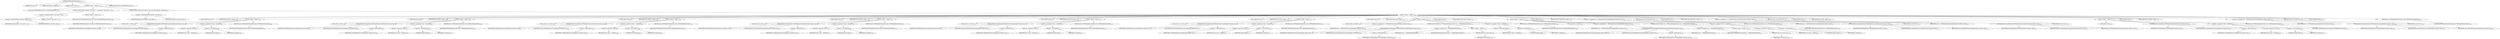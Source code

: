 digraph "TIFFReadDirEntryDouble" {  
"80428" [label = <(METHOD,TIFFReadDirEntryDouble)<SUB>1073</SUB>> ]
"80429" [label = <(PARAM,TIFF *tif)<SUB>1074</SUB>> ]
"80430" [label = <(PARAM,TIFFDirEntry *direntry)<SUB>1074</SUB>> ]
"80431" [label = <(PARAM,double *value)<SUB>1074</SUB>> ]
"80432" [label = <(BLOCK,&lt;empty&gt;,&lt;empty&gt;)<SUB>1075</SUB>> ]
"80433" [label = <(LOCAL,enum TIFFReadDirEntryErr err: TIFFReadDirEntryErr)<SUB>1076</SUB>> ]
"80434" [label = <(CONTROL_STRUCTURE,if (direntry-&gt;tdir_count != 1),if (direntry-&gt;tdir_count != 1))<SUB>1077</SUB>> ]
"80435" [label = <(&lt;operator&gt;.notEquals,direntry-&gt;tdir_count != 1)<SUB>1077</SUB>> ]
"80436" [label = <(&lt;operator&gt;.indirectFieldAccess,direntry-&gt;tdir_count)<SUB>1077</SUB>> ]
"80437" [label = <(IDENTIFIER,direntry,direntry-&gt;tdir_count != 1)<SUB>1077</SUB>> ]
"80438" [label = <(FIELD_IDENTIFIER,tdir_count,tdir_count)<SUB>1077</SUB>> ]
"80439" [label = <(LITERAL,1,direntry-&gt;tdir_count != 1)<SUB>1077</SUB>> ]
"80440" [label = <(BLOCK,&lt;empty&gt;,&lt;empty&gt;)<SUB>1078</SUB>> ]
"80441" [label = <(RETURN,return (TIFFReadDirEntryErrCount);,return (TIFFReadDirEntryErrCount);)<SUB>1078</SUB>> ]
"80442" [label = <(IDENTIFIER,TIFFReadDirEntryErrCount,return (TIFFReadDirEntryErrCount);)<SUB>1078</SUB>> ]
"80443" [label = <(CONTROL_STRUCTURE,switch(direntry-&gt;tdir_type),switch(direntry-&gt;tdir_type))<SUB>1079</SUB>> ]
"80444" [label = <(&lt;operator&gt;.indirectFieldAccess,direntry-&gt;tdir_type)<SUB>1079</SUB>> ]
"80445" [label = <(IDENTIFIER,direntry,switch(direntry-&gt;tdir_type))<SUB>1079</SUB>> ]
"80446" [label = <(FIELD_IDENTIFIER,tdir_type,tdir_type)<SUB>1079</SUB>> ]
"80447" [label = <(BLOCK,&lt;empty&gt;,&lt;empty&gt;)<SUB>1080</SUB>> ]
"80448" [label = <(JUMP_TARGET,case)<SUB>1081</SUB>> ]
"80449" [label = <(IDENTIFIER,TIFF_BYTE,&lt;empty&gt;)<SUB>1081</SUB>> ]
"80450" [label = <(BLOCK,&lt;empty&gt;,&lt;empty&gt;)<SUB>1082</SUB>> ]
"80451" [label = <(LOCAL,uint8_t m: uint8_t)<SUB>1083</SUB>> ]
"80452" [label = <(TIFFReadDirEntryCheckedByte,TIFFReadDirEntryCheckedByte(tif, direntry, &amp;m))<SUB>1084</SUB>> ]
"80453" [label = <(IDENTIFIER,tif,TIFFReadDirEntryCheckedByte(tif, direntry, &amp;m))<SUB>1084</SUB>> ]
"80454" [label = <(IDENTIFIER,direntry,TIFFReadDirEntryCheckedByte(tif, direntry, &amp;m))<SUB>1084</SUB>> ]
"80455" [label = <(&lt;operator&gt;.addressOf,&amp;m)<SUB>1084</SUB>> ]
"80456" [label = <(IDENTIFIER,m,TIFFReadDirEntryCheckedByte(tif, direntry, &amp;m))<SUB>1084</SUB>> ]
"80457" [label = <(&lt;operator&gt;.assignment,*value = (double)m)<SUB>1085</SUB>> ]
"80458" [label = <(&lt;operator&gt;.indirection,*value)<SUB>1085</SUB>> ]
"80459" [label = <(IDENTIFIER,value,*value = (double)m)<SUB>1085</SUB>> ]
"80460" [label = <(&lt;operator&gt;.cast,(double)m)<SUB>1085</SUB>> ]
"80461" [label = <(UNKNOWN,double,double)<SUB>1085</SUB>> ]
"80462" [label = <(IDENTIFIER,m,(double)m)<SUB>1085</SUB>> ]
"80463" [label = <(RETURN,return (TIFFReadDirEntryErrOk);,return (TIFFReadDirEntryErrOk);)<SUB>1086</SUB>> ]
"80464" [label = <(IDENTIFIER,TIFFReadDirEntryErrOk,return (TIFFReadDirEntryErrOk);)<SUB>1086</SUB>> ]
"80465" [label = <(JUMP_TARGET,case)<SUB>1088</SUB>> ]
"80466" [label = <(IDENTIFIER,TIFF_SBYTE,&lt;empty&gt;)<SUB>1088</SUB>> ]
"80467" [label = <(BLOCK,&lt;empty&gt;,&lt;empty&gt;)<SUB>1089</SUB>> ]
"80468" [label = <(LOCAL,int8_t m: int8_t)<SUB>1090</SUB>> ]
"80469" [label = <(TIFFReadDirEntryCheckedSbyte,TIFFReadDirEntryCheckedSbyte(tif, direntry, &amp;m))<SUB>1091</SUB>> ]
"80470" [label = <(IDENTIFIER,tif,TIFFReadDirEntryCheckedSbyte(tif, direntry, &amp;m))<SUB>1091</SUB>> ]
"80471" [label = <(IDENTIFIER,direntry,TIFFReadDirEntryCheckedSbyte(tif, direntry, &amp;m))<SUB>1091</SUB>> ]
"80472" [label = <(&lt;operator&gt;.addressOf,&amp;m)<SUB>1091</SUB>> ]
"80473" [label = <(IDENTIFIER,m,TIFFReadDirEntryCheckedSbyte(tif, direntry, &amp;m))<SUB>1091</SUB>> ]
"80474" [label = <(&lt;operator&gt;.assignment,*value = (double)m)<SUB>1092</SUB>> ]
"80475" [label = <(&lt;operator&gt;.indirection,*value)<SUB>1092</SUB>> ]
"80476" [label = <(IDENTIFIER,value,*value = (double)m)<SUB>1092</SUB>> ]
"80477" [label = <(&lt;operator&gt;.cast,(double)m)<SUB>1092</SUB>> ]
"80478" [label = <(UNKNOWN,double,double)<SUB>1092</SUB>> ]
"80479" [label = <(IDENTIFIER,m,(double)m)<SUB>1092</SUB>> ]
"80480" [label = <(RETURN,return (TIFFReadDirEntryErrOk);,return (TIFFReadDirEntryErrOk);)<SUB>1093</SUB>> ]
"80481" [label = <(IDENTIFIER,TIFFReadDirEntryErrOk,return (TIFFReadDirEntryErrOk);)<SUB>1093</SUB>> ]
"80482" [label = <(JUMP_TARGET,case)<SUB>1095</SUB>> ]
"80483" [label = <(IDENTIFIER,TIFF_SHORT,&lt;empty&gt;)<SUB>1095</SUB>> ]
"80484" [label = <(BLOCK,&lt;empty&gt;,&lt;empty&gt;)<SUB>1096</SUB>> ]
"80485" [label = <(LOCAL,uint16_t m: uint16_t)<SUB>1097</SUB>> ]
"80486" [label = <(TIFFReadDirEntryCheckedShort,TIFFReadDirEntryCheckedShort(tif, direntry, &amp;m))<SUB>1098</SUB>> ]
"80487" [label = <(IDENTIFIER,tif,TIFFReadDirEntryCheckedShort(tif, direntry, &amp;m))<SUB>1098</SUB>> ]
"80488" [label = <(IDENTIFIER,direntry,TIFFReadDirEntryCheckedShort(tif, direntry, &amp;m))<SUB>1098</SUB>> ]
"80489" [label = <(&lt;operator&gt;.addressOf,&amp;m)<SUB>1098</SUB>> ]
"80490" [label = <(IDENTIFIER,m,TIFFReadDirEntryCheckedShort(tif, direntry, &amp;m))<SUB>1098</SUB>> ]
"80491" [label = <(&lt;operator&gt;.assignment,*value = (double)m)<SUB>1099</SUB>> ]
"80492" [label = <(&lt;operator&gt;.indirection,*value)<SUB>1099</SUB>> ]
"80493" [label = <(IDENTIFIER,value,*value = (double)m)<SUB>1099</SUB>> ]
"80494" [label = <(&lt;operator&gt;.cast,(double)m)<SUB>1099</SUB>> ]
"80495" [label = <(UNKNOWN,double,double)<SUB>1099</SUB>> ]
"80496" [label = <(IDENTIFIER,m,(double)m)<SUB>1099</SUB>> ]
"80497" [label = <(RETURN,return (TIFFReadDirEntryErrOk);,return (TIFFReadDirEntryErrOk);)<SUB>1100</SUB>> ]
"80498" [label = <(IDENTIFIER,TIFFReadDirEntryErrOk,return (TIFFReadDirEntryErrOk);)<SUB>1100</SUB>> ]
"80499" [label = <(JUMP_TARGET,case)<SUB>1102</SUB>> ]
"80500" [label = <(IDENTIFIER,TIFF_SSHORT,&lt;empty&gt;)<SUB>1102</SUB>> ]
"80501" [label = <(BLOCK,&lt;empty&gt;,&lt;empty&gt;)<SUB>1103</SUB>> ]
"80502" [label = <(LOCAL,int16_t m: int16_t)<SUB>1104</SUB>> ]
"80503" [label = <(TIFFReadDirEntryCheckedSshort,TIFFReadDirEntryCheckedSshort(tif, direntry, &amp;m))<SUB>1105</SUB>> ]
"80504" [label = <(IDENTIFIER,tif,TIFFReadDirEntryCheckedSshort(tif, direntry, &amp;m))<SUB>1105</SUB>> ]
"80505" [label = <(IDENTIFIER,direntry,TIFFReadDirEntryCheckedSshort(tif, direntry, &amp;m))<SUB>1105</SUB>> ]
"80506" [label = <(&lt;operator&gt;.addressOf,&amp;m)<SUB>1105</SUB>> ]
"80507" [label = <(IDENTIFIER,m,TIFFReadDirEntryCheckedSshort(tif, direntry, &amp;m))<SUB>1105</SUB>> ]
"80508" [label = <(&lt;operator&gt;.assignment,*value = (double)m)<SUB>1106</SUB>> ]
"80509" [label = <(&lt;operator&gt;.indirection,*value)<SUB>1106</SUB>> ]
"80510" [label = <(IDENTIFIER,value,*value = (double)m)<SUB>1106</SUB>> ]
"80511" [label = <(&lt;operator&gt;.cast,(double)m)<SUB>1106</SUB>> ]
"80512" [label = <(UNKNOWN,double,double)<SUB>1106</SUB>> ]
"80513" [label = <(IDENTIFIER,m,(double)m)<SUB>1106</SUB>> ]
"80514" [label = <(RETURN,return (TIFFReadDirEntryErrOk);,return (TIFFReadDirEntryErrOk);)<SUB>1107</SUB>> ]
"80515" [label = <(IDENTIFIER,TIFFReadDirEntryErrOk,return (TIFFReadDirEntryErrOk);)<SUB>1107</SUB>> ]
"80516" [label = <(JUMP_TARGET,case)<SUB>1109</SUB>> ]
"80517" [label = <(IDENTIFIER,TIFF_LONG,&lt;empty&gt;)<SUB>1109</SUB>> ]
"80518" [label = <(BLOCK,&lt;empty&gt;,&lt;empty&gt;)<SUB>1110</SUB>> ]
"80519" [label = <(LOCAL,uint32_t m: uint32_t)<SUB>1111</SUB>> ]
"80520" [label = <(TIFFReadDirEntryCheckedLong,TIFFReadDirEntryCheckedLong(tif, direntry, &amp;m))<SUB>1112</SUB>> ]
"80521" [label = <(IDENTIFIER,tif,TIFFReadDirEntryCheckedLong(tif, direntry, &amp;m))<SUB>1112</SUB>> ]
"80522" [label = <(IDENTIFIER,direntry,TIFFReadDirEntryCheckedLong(tif, direntry, &amp;m))<SUB>1112</SUB>> ]
"80523" [label = <(&lt;operator&gt;.addressOf,&amp;m)<SUB>1112</SUB>> ]
"80524" [label = <(IDENTIFIER,m,TIFFReadDirEntryCheckedLong(tif, direntry, &amp;m))<SUB>1112</SUB>> ]
"80525" [label = <(&lt;operator&gt;.assignment,*value = (double)m)<SUB>1113</SUB>> ]
"80526" [label = <(&lt;operator&gt;.indirection,*value)<SUB>1113</SUB>> ]
"80527" [label = <(IDENTIFIER,value,*value = (double)m)<SUB>1113</SUB>> ]
"80528" [label = <(&lt;operator&gt;.cast,(double)m)<SUB>1113</SUB>> ]
"80529" [label = <(UNKNOWN,double,double)<SUB>1113</SUB>> ]
"80530" [label = <(IDENTIFIER,m,(double)m)<SUB>1113</SUB>> ]
"80531" [label = <(RETURN,return (TIFFReadDirEntryErrOk);,return (TIFFReadDirEntryErrOk);)<SUB>1114</SUB>> ]
"80532" [label = <(IDENTIFIER,TIFFReadDirEntryErrOk,return (TIFFReadDirEntryErrOk);)<SUB>1114</SUB>> ]
"80533" [label = <(JUMP_TARGET,case)<SUB>1116</SUB>> ]
"80534" [label = <(IDENTIFIER,TIFF_SLONG,&lt;empty&gt;)<SUB>1116</SUB>> ]
"80535" [label = <(BLOCK,&lt;empty&gt;,&lt;empty&gt;)<SUB>1117</SUB>> ]
"80536" [label = <(LOCAL,int32_t m: int32_t)<SUB>1118</SUB>> ]
"80537" [label = <(TIFFReadDirEntryCheckedSlong,TIFFReadDirEntryCheckedSlong(tif, direntry, &amp;m))<SUB>1119</SUB>> ]
"80538" [label = <(IDENTIFIER,tif,TIFFReadDirEntryCheckedSlong(tif, direntry, &amp;m))<SUB>1119</SUB>> ]
"80539" [label = <(IDENTIFIER,direntry,TIFFReadDirEntryCheckedSlong(tif, direntry, &amp;m))<SUB>1119</SUB>> ]
"80540" [label = <(&lt;operator&gt;.addressOf,&amp;m)<SUB>1119</SUB>> ]
"80541" [label = <(IDENTIFIER,m,TIFFReadDirEntryCheckedSlong(tif, direntry, &amp;m))<SUB>1119</SUB>> ]
"80542" [label = <(&lt;operator&gt;.assignment,*value = (double)m)<SUB>1120</SUB>> ]
"80543" [label = <(&lt;operator&gt;.indirection,*value)<SUB>1120</SUB>> ]
"80544" [label = <(IDENTIFIER,value,*value = (double)m)<SUB>1120</SUB>> ]
"80545" [label = <(&lt;operator&gt;.cast,(double)m)<SUB>1120</SUB>> ]
"80546" [label = <(UNKNOWN,double,double)<SUB>1120</SUB>> ]
"80547" [label = <(IDENTIFIER,m,(double)m)<SUB>1120</SUB>> ]
"80548" [label = <(RETURN,return (TIFFReadDirEntryErrOk);,return (TIFFReadDirEntryErrOk);)<SUB>1121</SUB>> ]
"80549" [label = <(IDENTIFIER,TIFFReadDirEntryErrOk,return (TIFFReadDirEntryErrOk);)<SUB>1121</SUB>> ]
"80550" [label = <(JUMP_TARGET,case)<SUB>1123</SUB>> ]
"80551" [label = <(IDENTIFIER,TIFF_LONG8,&lt;empty&gt;)<SUB>1123</SUB>> ]
"80552" [label = <(BLOCK,&lt;empty&gt;,&lt;empty&gt;)<SUB>1124</SUB>> ]
"80553" [label = <(LOCAL,uint64_t m: uint64_t)<SUB>1125</SUB>> ]
"80554" [label = <(&lt;operator&gt;.assignment,err = TIFFReadDirEntryCheckedLong8(tif, direntry, &amp;m))<SUB>1126</SUB>> ]
"80555" [label = <(IDENTIFIER,err,err = TIFFReadDirEntryCheckedLong8(tif, direntry, &amp;m))<SUB>1126</SUB>> ]
"80556" [label = <(TIFFReadDirEntryCheckedLong8,TIFFReadDirEntryCheckedLong8(tif, direntry, &amp;m))<SUB>1126</SUB>> ]
"80557" [label = <(IDENTIFIER,tif,TIFFReadDirEntryCheckedLong8(tif, direntry, &amp;m))<SUB>1126</SUB>> ]
"80558" [label = <(IDENTIFIER,direntry,TIFFReadDirEntryCheckedLong8(tif, direntry, &amp;m))<SUB>1126</SUB>> ]
"80559" [label = <(&lt;operator&gt;.addressOf,&amp;m)<SUB>1126</SUB>> ]
"80560" [label = <(IDENTIFIER,m,TIFFReadDirEntryCheckedLong8(tif, direntry, &amp;m))<SUB>1126</SUB>> ]
"80561" [label = <(CONTROL_STRUCTURE,if (err != TIFFReadDirEntryErrOk),if (err != TIFFReadDirEntryErrOk))<SUB>1127</SUB>> ]
"80562" [label = <(&lt;operator&gt;.notEquals,err != TIFFReadDirEntryErrOk)<SUB>1127</SUB>> ]
"80563" [label = <(IDENTIFIER,err,err != TIFFReadDirEntryErrOk)<SUB>1127</SUB>> ]
"80564" [label = <(IDENTIFIER,TIFFReadDirEntryErrOk,err != TIFFReadDirEntryErrOk)<SUB>1127</SUB>> ]
"80565" [label = <(BLOCK,&lt;empty&gt;,&lt;empty&gt;)<SUB>1128</SUB>> ]
"80566" [label = <(RETURN,return (err);,return (err);)<SUB>1128</SUB>> ]
"80567" [label = <(IDENTIFIER,err,return (err);)<SUB>1128</SUB>> ]
"80568" [label = <(&lt;operator&gt;.assignment,*value = (double)m)<SUB>1137</SUB>> ]
"80569" [label = <(&lt;operator&gt;.indirection,*value)<SUB>1137</SUB>> ]
"80570" [label = <(IDENTIFIER,value,*value = (double)m)<SUB>1137</SUB>> ]
"80571" [label = <(&lt;operator&gt;.cast,(double)m)<SUB>1137</SUB>> ]
"80572" [label = <(UNKNOWN,double,double)<SUB>1137</SUB>> ]
"80573" [label = <(IDENTIFIER,m,(double)m)<SUB>1137</SUB>> ]
"80574" [label = <(RETURN,return (TIFFReadDirEntryErrOk);,return (TIFFReadDirEntryErrOk);)<SUB>1139</SUB>> ]
"80575" [label = <(IDENTIFIER,TIFFReadDirEntryErrOk,return (TIFFReadDirEntryErrOk);)<SUB>1139</SUB>> ]
"80576" [label = <(JUMP_TARGET,case)<SUB>1141</SUB>> ]
"80577" [label = <(IDENTIFIER,TIFF_SLONG8,&lt;empty&gt;)<SUB>1141</SUB>> ]
"80578" [label = <(BLOCK,&lt;empty&gt;,&lt;empty&gt;)<SUB>1142</SUB>> ]
"80579" [label = <(LOCAL,int64_t m: int64_t)<SUB>1143</SUB>> ]
"80580" [label = <(&lt;operator&gt;.assignment,err = TIFFReadDirEntryCheckedSlong8(tif, direntry, &amp;m))<SUB>1144</SUB>> ]
"80581" [label = <(IDENTIFIER,err,err = TIFFReadDirEntryCheckedSlong8(tif, direntry, &amp;m))<SUB>1144</SUB>> ]
"80582" [label = <(TIFFReadDirEntryCheckedSlong8,TIFFReadDirEntryCheckedSlong8(tif, direntry, &amp;m))<SUB>1144</SUB>> ]
"80583" [label = <(IDENTIFIER,tif,TIFFReadDirEntryCheckedSlong8(tif, direntry, &amp;m))<SUB>1144</SUB>> ]
"80584" [label = <(IDENTIFIER,direntry,TIFFReadDirEntryCheckedSlong8(tif, direntry, &amp;m))<SUB>1144</SUB>> ]
"80585" [label = <(&lt;operator&gt;.addressOf,&amp;m)<SUB>1144</SUB>> ]
"80586" [label = <(IDENTIFIER,m,TIFFReadDirEntryCheckedSlong8(tif, direntry, &amp;m))<SUB>1144</SUB>> ]
"80587" [label = <(CONTROL_STRUCTURE,if (err != TIFFReadDirEntryErrOk),if (err != TIFFReadDirEntryErrOk))<SUB>1145</SUB>> ]
"80588" [label = <(&lt;operator&gt;.notEquals,err != TIFFReadDirEntryErrOk)<SUB>1145</SUB>> ]
"80589" [label = <(IDENTIFIER,err,err != TIFFReadDirEntryErrOk)<SUB>1145</SUB>> ]
"80590" [label = <(IDENTIFIER,TIFFReadDirEntryErrOk,err != TIFFReadDirEntryErrOk)<SUB>1145</SUB>> ]
"80591" [label = <(BLOCK,&lt;empty&gt;,&lt;empty&gt;)<SUB>1146</SUB>> ]
"80592" [label = <(RETURN,return (err);,return (err);)<SUB>1146</SUB>> ]
"80593" [label = <(IDENTIFIER,err,return (err);)<SUB>1146</SUB>> ]
"80594" [label = <(&lt;operator&gt;.assignment,*value = (double)m)<SUB>1147</SUB>> ]
"80595" [label = <(&lt;operator&gt;.indirection,*value)<SUB>1147</SUB>> ]
"80596" [label = <(IDENTIFIER,value,*value = (double)m)<SUB>1147</SUB>> ]
"80597" [label = <(&lt;operator&gt;.cast,(double)m)<SUB>1147</SUB>> ]
"80598" [label = <(UNKNOWN,double,double)<SUB>1147</SUB>> ]
"80599" [label = <(IDENTIFIER,m,(double)m)<SUB>1147</SUB>> ]
"80600" [label = <(RETURN,return (TIFFReadDirEntryErrOk);,return (TIFFReadDirEntryErrOk);)<SUB>1148</SUB>> ]
"80601" [label = <(IDENTIFIER,TIFFReadDirEntryErrOk,return (TIFFReadDirEntryErrOk);)<SUB>1148</SUB>> ]
"80602" [label = <(JUMP_TARGET,case)<SUB>1150</SUB>> ]
"80603" [label = <(IDENTIFIER,TIFF_RATIONAL,&lt;empty&gt;)<SUB>1150</SUB>> ]
"80604" [label = <(&lt;operator&gt;.assignment,err = TIFFReadDirEntryCheckedRational(tif, direntry, value))<SUB>1151</SUB>> ]
"80605" [label = <(IDENTIFIER,err,err = TIFFReadDirEntryCheckedRational(tif, direntry, value))<SUB>1151</SUB>> ]
"80606" [label = <(TIFFReadDirEntryCheckedRational,TIFFReadDirEntryCheckedRational(tif, direntry, value))<SUB>1151</SUB>> ]
"80607" [label = <(IDENTIFIER,tif,TIFFReadDirEntryCheckedRational(tif, direntry, value))<SUB>1151</SUB>> ]
"80608" [label = <(IDENTIFIER,direntry,TIFFReadDirEntryCheckedRational(tif, direntry, value))<SUB>1151</SUB>> ]
"80609" [label = <(IDENTIFIER,value,TIFFReadDirEntryCheckedRational(tif, direntry, value))<SUB>1151</SUB>> ]
"80610" [label = <(RETURN,return (err);,return (err);)<SUB>1152</SUB>> ]
"80611" [label = <(IDENTIFIER,err,return (err);)<SUB>1152</SUB>> ]
"80612" [label = <(JUMP_TARGET,case)<SUB>1153</SUB>> ]
"80613" [label = <(IDENTIFIER,TIFF_SRATIONAL,&lt;empty&gt;)<SUB>1153</SUB>> ]
"80614" [label = <(&lt;operator&gt;.assignment,err = TIFFReadDirEntryCheckedSrational(tif, direntry, value))<SUB>1154</SUB>> ]
"80615" [label = <(IDENTIFIER,err,err = TIFFReadDirEntryCheckedSrational(tif, direntry, value))<SUB>1154</SUB>> ]
"80616" [label = <(TIFFReadDirEntryCheckedSrational,TIFFReadDirEntryCheckedSrational(tif, direntry, value))<SUB>1154</SUB>> ]
"80617" [label = <(IDENTIFIER,tif,TIFFReadDirEntryCheckedSrational(tif, direntry, value))<SUB>1154</SUB>> ]
"80618" [label = <(IDENTIFIER,direntry,TIFFReadDirEntryCheckedSrational(tif, direntry, value))<SUB>1154</SUB>> ]
"80619" [label = <(IDENTIFIER,value,TIFFReadDirEntryCheckedSrational(tif, direntry, value))<SUB>1154</SUB>> ]
"80620" [label = <(RETURN,return (err);,return (err);)<SUB>1155</SUB>> ]
"80621" [label = <(IDENTIFIER,err,return (err);)<SUB>1155</SUB>> ]
"80622" [label = <(JUMP_TARGET,case)<SUB>1156</SUB>> ]
"80623" [label = <(IDENTIFIER,TIFF_FLOAT,&lt;empty&gt;)<SUB>1156</SUB>> ]
"80624" [label = <(BLOCK,&lt;empty&gt;,&lt;empty&gt;)<SUB>1157</SUB>> ]
"80625" [label = <(LOCAL,float m: float)<SUB>1158</SUB>> ]
"80626" [label = <(TIFFReadDirEntryCheckedFloat,TIFFReadDirEntryCheckedFloat(tif, direntry, &amp;m))<SUB>1159</SUB>> ]
"80627" [label = <(IDENTIFIER,tif,TIFFReadDirEntryCheckedFloat(tif, direntry, &amp;m))<SUB>1159</SUB>> ]
"80628" [label = <(IDENTIFIER,direntry,TIFFReadDirEntryCheckedFloat(tif, direntry, &amp;m))<SUB>1159</SUB>> ]
"80629" [label = <(&lt;operator&gt;.addressOf,&amp;m)<SUB>1159</SUB>> ]
"80630" [label = <(IDENTIFIER,m,TIFFReadDirEntryCheckedFloat(tif, direntry, &amp;m))<SUB>1159</SUB>> ]
"80631" [label = <(&lt;operator&gt;.assignment,*value = (double)m)<SUB>1160</SUB>> ]
"80632" [label = <(&lt;operator&gt;.indirection,*value)<SUB>1160</SUB>> ]
"80633" [label = <(IDENTIFIER,value,*value = (double)m)<SUB>1160</SUB>> ]
"80634" [label = <(&lt;operator&gt;.cast,(double)m)<SUB>1160</SUB>> ]
"80635" [label = <(UNKNOWN,double,double)<SUB>1160</SUB>> ]
"80636" [label = <(IDENTIFIER,m,(double)m)<SUB>1160</SUB>> ]
"80637" [label = <(RETURN,return (TIFFReadDirEntryErrOk);,return (TIFFReadDirEntryErrOk);)<SUB>1161</SUB>> ]
"80638" [label = <(IDENTIFIER,TIFFReadDirEntryErrOk,return (TIFFReadDirEntryErrOk);)<SUB>1161</SUB>> ]
"80639" [label = <(JUMP_TARGET,case)<SUB>1163</SUB>> ]
"80640" [label = <(IDENTIFIER,TIFF_DOUBLE,&lt;empty&gt;)<SUB>1163</SUB>> ]
"80641" [label = <(&lt;operator&gt;.assignment,err = TIFFReadDirEntryCheckedDouble(tif, direntry, value))<SUB>1164</SUB>> ]
"80642" [label = <(IDENTIFIER,err,err = TIFFReadDirEntryCheckedDouble(tif, direntry, value))<SUB>1164</SUB>> ]
"80643" [label = <(TIFFReadDirEntryCheckedDouble,TIFFReadDirEntryCheckedDouble(tif, direntry, value))<SUB>1164</SUB>> ]
"80644" [label = <(IDENTIFIER,tif,TIFFReadDirEntryCheckedDouble(tif, direntry, value))<SUB>1164</SUB>> ]
"80645" [label = <(IDENTIFIER,direntry,TIFFReadDirEntryCheckedDouble(tif, direntry, value))<SUB>1164</SUB>> ]
"80646" [label = <(IDENTIFIER,value,TIFFReadDirEntryCheckedDouble(tif, direntry, value))<SUB>1164</SUB>> ]
"80647" [label = <(RETURN,return (err);,return (err);)<SUB>1165</SUB>> ]
"80648" [label = <(IDENTIFIER,err,return (err);)<SUB>1165</SUB>> ]
"80649" [label = <(JUMP_TARGET,default)<SUB>1166</SUB>> ]
"80650" [label = <(RETURN,return (TIFFReadDirEntryErrType);,return (TIFFReadDirEntryErrType);)<SUB>1167</SUB>> ]
"80651" [label = <(IDENTIFIER,TIFFReadDirEntryErrType,return (TIFFReadDirEntryErrType);)<SUB>1167</SUB>> ]
"80652" [label = <(METHOD_RETURN,enum TIFFReadDirEntryErr)<SUB>1073</SUB>> ]
  "80428" -> "80429" 
  "80428" -> "80430" 
  "80428" -> "80431" 
  "80428" -> "80432" 
  "80428" -> "80652" 
  "80432" -> "80433" 
  "80432" -> "80434" 
  "80432" -> "80443" 
  "80434" -> "80435" 
  "80434" -> "80440" 
  "80435" -> "80436" 
  "80435" -> "80439" 
  "80436" -> "80437" 
  "80436" -> "80438" 
  "80440" -> "80441" 
  "80441" -> "80442" 
  "80443" -> "80444" 
  "80443" -> "80447" 
  "80444" -> "80445" 
  "80444" -> "80446" 
  "80447" -> "80448" 
  "80447" -> "80449" 
  "80447" -> "80450" 
  "80447" -> "80465" 
  "80447" -> "80466" 
  "80447" -> "80467" 
  "80447" -> "80482" 
  "80447" -> "80483" 
  "80447" -> "80484" 
  "80447" -> "80499" 
  "80447" -> "80500" 
  "80447" -> "80501" 
  "80447" -> "80516" 
  "80447" -> "80517" 
  "80447" -> "80518" 
  "80447" -> "80533" 
  "80447" -> "80534" 
  "80447" -> "80535" 
  "80447" -> "80550" 
  "80447" -> "80551" 
  "80447" -> "80552" 
  "80447" -> "80576" 
  "80447" -> "80577" 
  "80447" -> "80578" 
  "80447" -> "80602" 
  "80447" -> "80603" 
  "80447" -> "80604" 
  "80447" -> "80610" 
  "80447" -> "80612" 
  "80447" -> "80613" 
  "80447" -> "80614" 
  "80447" -> "80620" 
  "80447" -> "80622" 
  "80447" -> "80623" 
  "80447" -> "80624" 
  "80447" -> "80639" 
  "80447" -> "80640" 
  "80447" -> "80641" 
  "80447" -> "80647" 
  "80447" -> "80649" 
  "80447" -> "80650" 
  "80450" -> "80451" 
  "80450" -> "80452" 
  "80450" -> "80457" 
  "80450" -> "80463" 
  "80452" -> "80453" 
  "80452" -> "80454" 
  "80452" -> "80455" 
  "80455" -> "80456" 
  "80457" -> "80458" 
  "80457" -> "80460" 
  "80458" -> "80459" 
  "80460" -> "80461" 
  "80460" -> "80462" 
  "80463" -> "80464" 
  "80467" -> "80468" 
  "80467" -> "80469" 
  "80467" -> "80474" 
  "80467" -> "80480" 
  "80469" -> "80470" 
  "80469" -> "80471" 
  "80469" -> "80472" 
  "80472" -> "80473" 
  "80474" -> "80475" 
  "80474" -> "80477" 
  "80475" -> "80476" 
  "80477" -> "80478" 
  "80477" -> "80479" 
  "80480" -> "80481" 
  "80484" -> "80485" 
  "80484" -> "80486" 
  "80484" -> "80491" 
  "80484" -> "80497" 
  "80486" -> "80487" 
  "80486" -> "80488" 
  "80486" -> "80489" 
  "80489" -> "80490" 
  "80491" -> "80492" 
  "80491" -> "80494" 
  "80492" -> "80493" 
  "80494" -> "80495" 
  "80494" -> "80496" 
  "80497" -> "80498" 
  "80501" -> "80502" 
  "80501" -> "80503" 
  "80501" -> "80508" 
  "80501" -> "80514" 
  "80503" -> "80504" 
  "80503" -> "80505" 
  "80503" -> "80506" 
  "80506" -> "80507" 
  "80508" -> "80509" 
  "80508" -> "80511" 
  "80509" -> "80510" 
  "80511" -> "80512" 
  "80511" -> "80513" 
  "80514" -> "80515" 
  "80518" -> "80519" 
  "80518" -> "80520" 
  "80518" -> "80525" 
  "80518" -> "80531" 
  "80520" -> "80521" 
  "80520" -> "80522" 
  "80520" -> "80523" 
  "80523" -> "80524" 
  "80525" -> "80526" 
  "80525" -> "80528" 
  "80526" -> "80527" 
  "80528" -> "80529" 
  "80528" -> "80530" 
  "80531" -> "80532" 
  "80535" -> "80536" 
  "80535" -> "80537" 
  "80535" -> "80542" 
  "80535" -> "80548" 
  "80537" -> "80538" 
  "80537" -> "80539" 
  "80537" -> "80540" 
  "80540" -> "80541" 
  "80542" -> "80543" 
  "80542" -> "80545" 
  "80543" -> "80544" 
  "80545" -> "80546" 
  "80545" -> "80547" 
  "80548" -> "80549" 
  "80552" -> "80553" 
  "80552" -> "80554" 
  "80552" -> "80561" 
  "80552" -> "80568" 
  "80552" -> "80574" 
  "80554" -> "80555" 
  "80554" -> "80556" 
  "80556" -> "80557" 
  "80556" -> "80558" 
  "80556" -> "80559" 
  "80559" -> "80560" 
  "80561" -> "80562" 
  "80561" -> "80565" 
  "80562" -> "80563" 
  "80562" -> "80564" 
  "80565" -> "80566" 
  "80566" -> "80567" 
  "80568" -> "80569" 
  "80568" -> "80571" 
  "80569" -> "80570" 
  "80571" -> "80572" 
  "80571" -> "80573" 
  "80574" -> "80575" 
  "80578" -> "80579" 
  "80578" -> "80580" 
  "80578" -> "80587" 
  "80578" -> "80594" 
  "80578" -> "80600" 
  "80580" -> "80581" 
  "80580" -> "80582" 
  "80582" -> "80583" 
  "80582" -> "80584" 
  "80582" -> "80585" 
  "80585" -> "80586" 
  "80587" -> "80588" 
  "80587" -> "80591" 
  "80588" -> "80589" 
  "80588" -> "80590" 
  "80591" -> "80592" 
  "80592" -> "80593" 
  "80594" -> "80595" 
  "80594" -> "80597" 
  "80595" -> "80596" 
  "80597" -> "80598" 
  "80597" -> "80599" 
  "80600" -> "80601" 
  "80604" -> "80605" 
  "80604" -> "80606" 
  "80606" -> "80607" 
  "80606" -> "80608" 
  "80606" -> "80609" 
  "80610" -> "80611" 
  "80614" -> "80615" 
  "80614" -> "80616" 
  "80616" -> "80617" 
  "80616" -> "80618" 
  "80616" -> "80619" 
  "80620" -> "80621" 
  "80624" -> "80625" 
  "80624" -> "80626" 
  "80624" -> "80631" 
  "80624" -> "80637" 
  "80626" -> "80627" 
  "80626" -> "80628" 
  "80626" -> "80629" 
  "80629" -> "80630" 
  "80631" -> "80632" 
  "80631" -> "80634" 
  "80632" -> "80633" 
  "80634" -> "80635" 
  "80634" -> "80636" 
  "80637" -> "80638" 
  "80641" -> "80642" 
  "80641" -> "80643" 
  "80643" -> "80644" 
  "80643" -> "80645" 
  "80643" -> "80646" 
  "80647" -> "80648" 
  "80650" -> "80651" 
}
